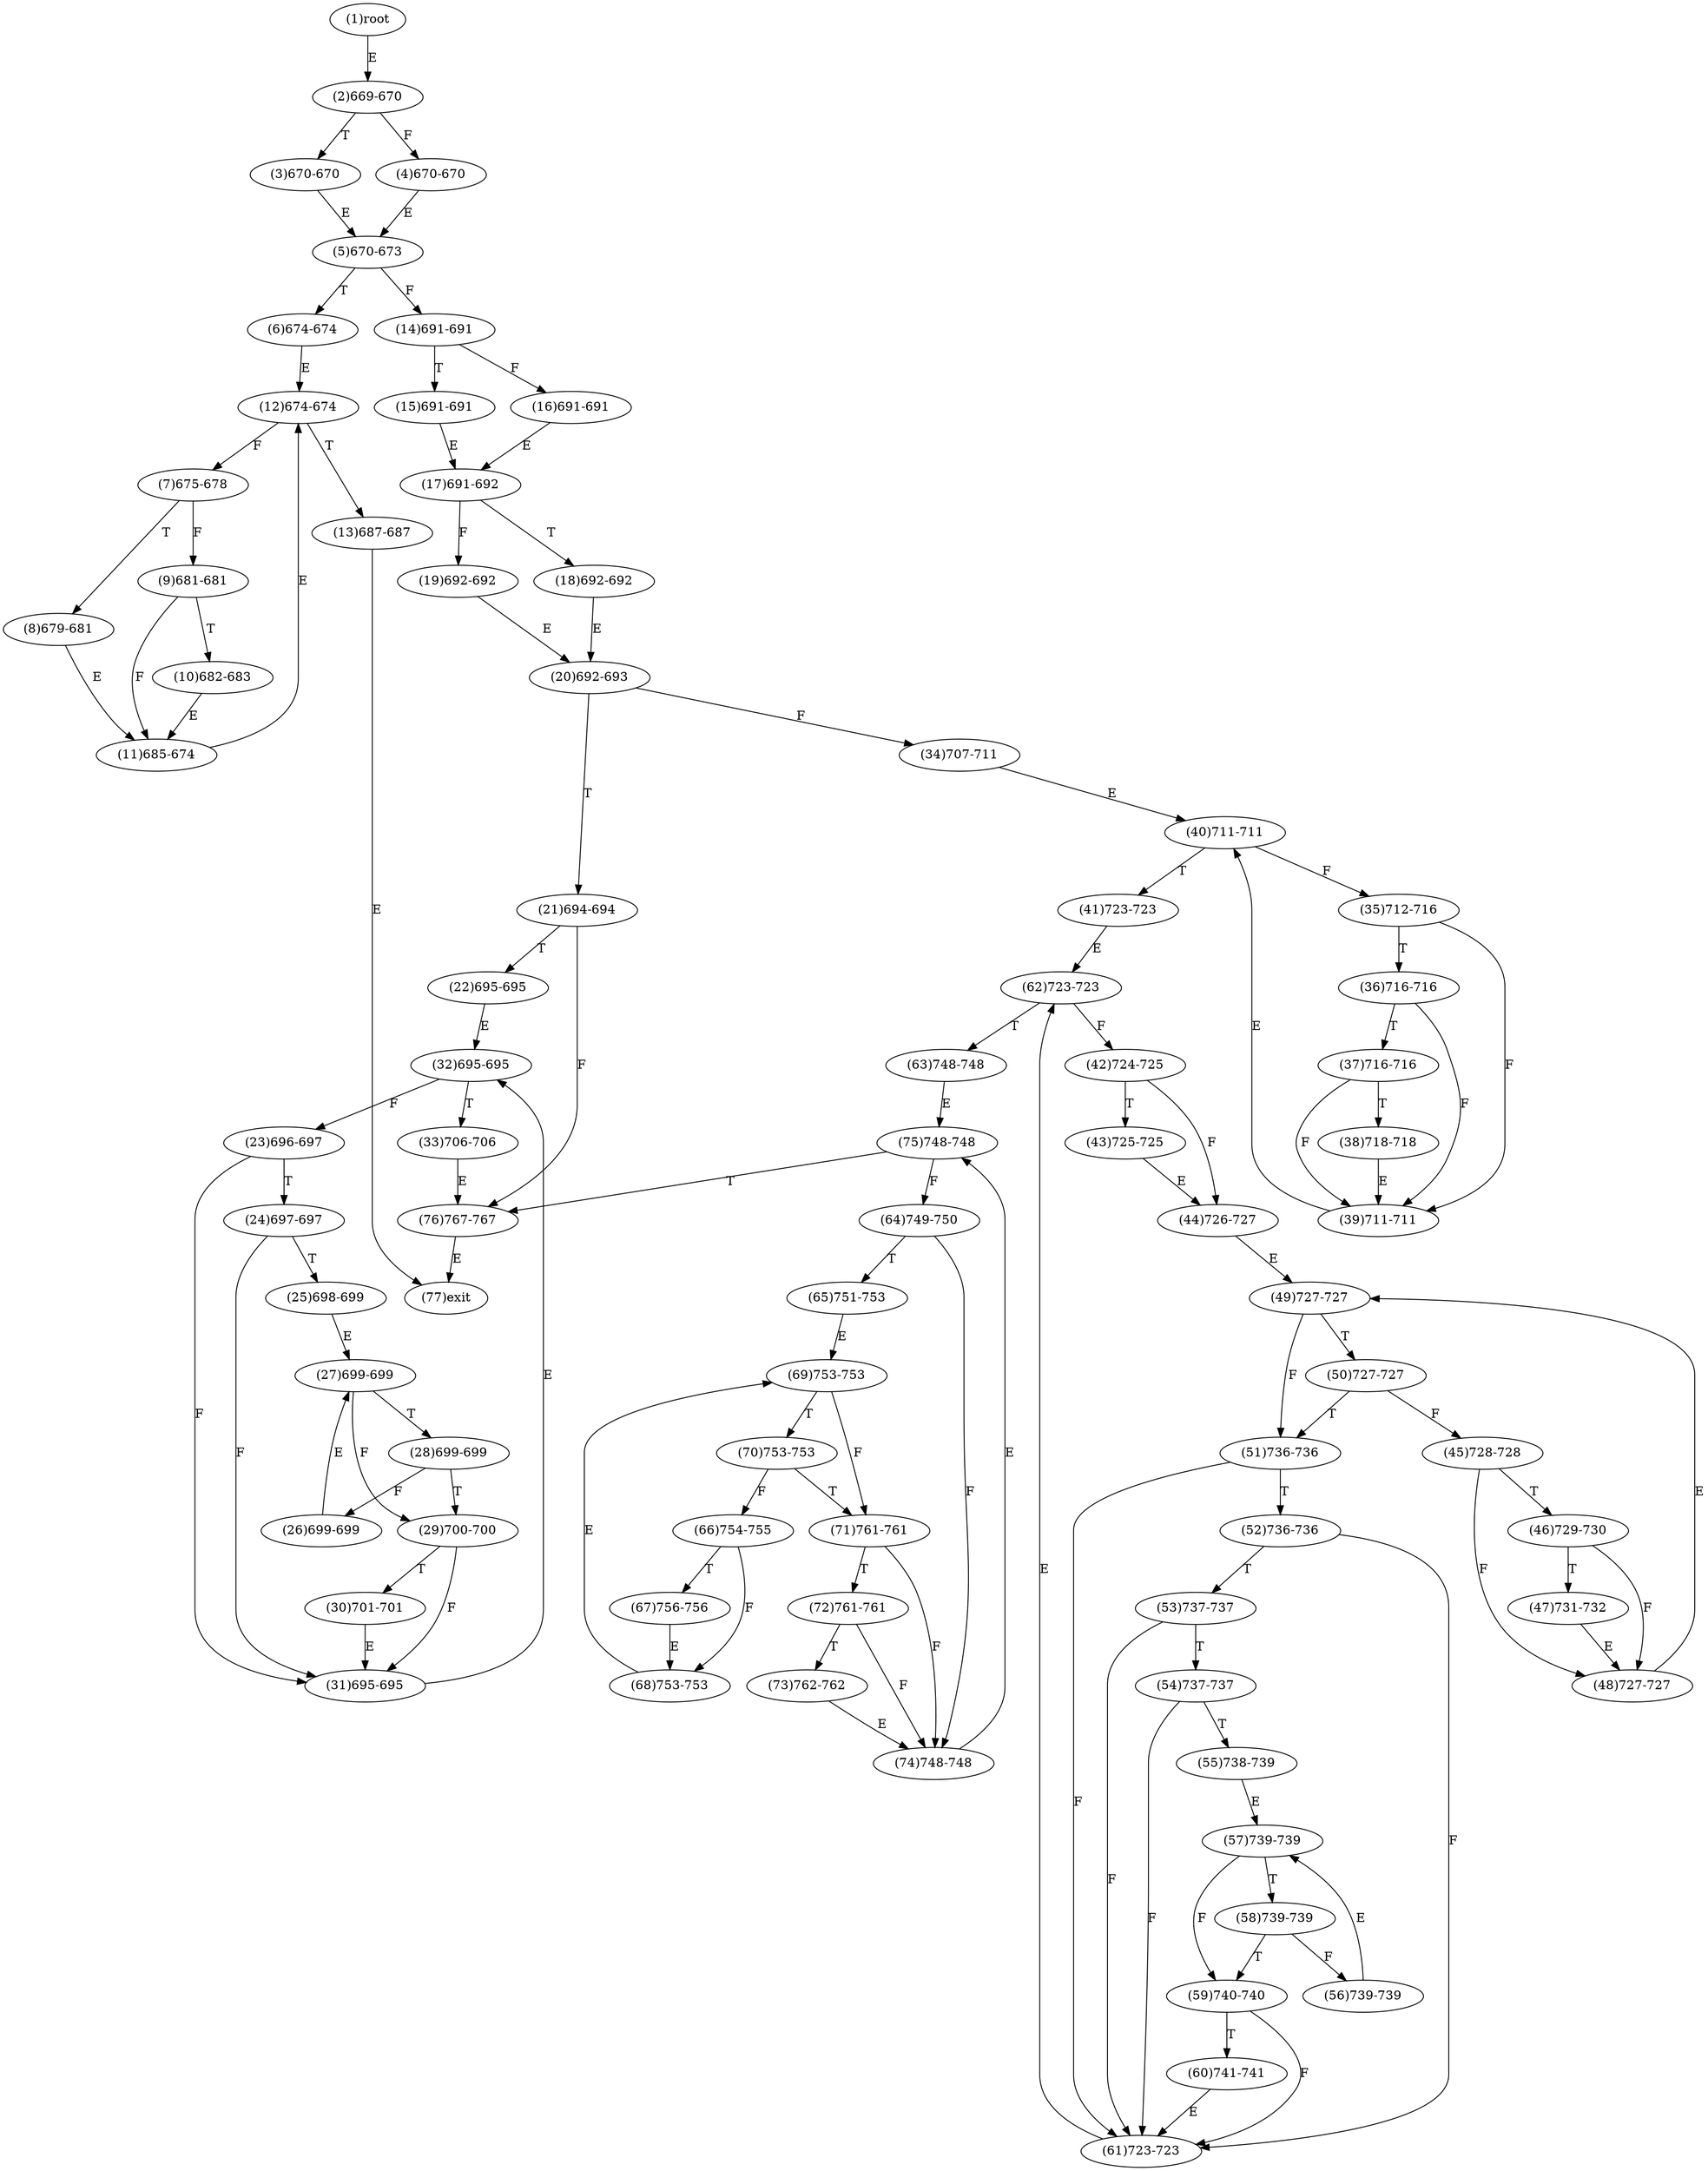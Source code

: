 digraph "" { 
1[ label="(1)root"];
2[ label="(2)669-670"];
3[ label="(3)670-670"];
4[ label="(4)670-670"];
5[ label="(5)670-673"];
6[ label="(6)674-674"];
7[ label="(7)675-678"];
8[ label="(8)679-681"];
9[ label="(9)681-681"];
10[ label="(10)682-683"];
11[ label="(11)685-674"];
12[ label="(12)674-674"];
13[ label="(13)687-687"];
14[ label="(14)691-691"];
15[ label="(15)691-691"];
17[ label="(17)691-692"];
16[ label="(16)691-691"];
19[ label="(19)692-692"];
18[ label="(18)692-692"];
21[ label="(21)694-694"];
20[ label="(20)692-693"];
23[ label="(23)696-697"];
22[ label="(22)695-695"];
25[ label="(25)698-699"];
24[ label="(24)697-697"];
27[ label="(27)699-699"];
26[ label="(26)699-699"];
29[ label="(29)700-700"];
28[ label="(28)699-699"];
31[ label="(31)695-695"];
30[ label="(30)701-701"];
34[ label="(34)707-711"];
35[ label="(35)712-716"];
32[ label="(32)695-695"];
33[ label="(33)706-706"];
38[ label="(38)718-718"];
39[ label="(39)711-711"];
36[ label="(36)716-716"];
37[ label="(37)716-716"];
42[ label="(42)724-725"];
43[ label="(43)725-725"];
40[ label="(40)711-711"];
41[ label="(41)723-723"];
46[ label="(46)729-730"];
47[ label="(47)731-732"];
44[ label="(44)726-727"];
45[ label="(45)728-728"];
51[ label="(51)736-736"];
50[ label="(50)727-727"];
49[ label="(49)727-727"];
48[ label="(48)727-727"];
55[ label="(55)738-739"];
54[ label="(54)737-737"];
53[ label="(53)737-737"];
52[ label="(52)736-736"];
59[ label="(59)740-740"];
58[ label="(58)739-739"];
57[ label="(57)739-739"];
56[ label="(56)739-739"];
63[ label="(63)748-748"];
62[ label="(62)723-723"];
61[ label="(61)723-723"];
60[ label="(60)741-741"];
68[ label="(68)753-753"];
69[ label="(69)753-753"];
70[ label="(70)753-753"];
71[ label="(71)761-761"];
64[ label="(64)749-750"];
65[ label="(65)751-753"];
66[ label="(66)754-755"];
67[ label="(67)756-756"];
76[ label="(76)767-767"];
77[ label="(77)exit"];
72[ label="(72)761-761"];
73[ label="(73)762-762"];
74[ label="(74)748-748"];
75[ label="(75)748-748"];
1->2[ label="E"];
2->4[ label="F"];
2->3[ label="T"];
3->5[ label="E"];
4->5[ label="E"];
5->14[ label="F"];
5->6[ label="T"];
6->12[ label="E"];
7->9[ label="F"];
7->8[ label="T"];
8->11[ label="E"];
9->11[ label="F"];
9->10[ label="T"];
10->11[ label="E"];
11->12[ label="E"];
12->7[ label="F"];
12->13[ label="T"];
13->77[ label="E"];
14->16[ label="F"];
14->15[ label="T"];
15->17[ label="E"];
16->17[ label="E"];
17->19[ label="F"];
17->18[ label="T"];
18->20[ label="E"];
19->20[ label="E"];
20->34[ label="F"];
20->21[ label="T"];
21->76[ label="F"];
21->22[ label="T"];
22->32[ label="E"];
23->31[ label="F"];
23->24[ label="T"];
24->31[ label="F"];
24->25[ label="T"];
25->27[ label="E"];
26->27[ label="E"];
27->29[ label="F"];
27->28[ label="T"];
28->26[ label="F"];
28->29[ label="T"];
29->31[ label="F"];
29->30[ label="T"];
30->31[ label="E"];
31->32[ label="E"];
32->23[ label="F"];
32->33[ label="T"];
33->76[ label="E"];
34->40[ label="E"];
35->39[ label="F"];
35->36[ label="T"];
36->39[ label="F"];
36->37[ label="T"];
37->39[ label="F"];
37->38[ label="T"];
38->39[ label="E"];
39->40[ label="E"];
40->35[ label="F"];
40->41[ label="T"];
41->62[ label="E"];
42->44[ label="F"];
42->43[ label="T"];
43->44[ label="E"];
44->49[ label="E"];
45->48[ label="F"];
45->46[ label="T"];
46->48[ label="F"];
46->47[ label="T"];
47->48[ label="E"];
48->49[ label="E"];
49->51[ label="F"];
49->50[ label="T"];
50->45[ label="F"];
50->51[ label="T"];
51->61[ label="F"];
51->52[ label="T"];
52->61[ label="F"];
52->53[ label="T"];
53->61[ label="F"];
53->54[ label="T"];
54->61[ label="F"];
54->55[ label="T"];
55->57[ label="E"];
56->57[ label="E"];
57->59[ label="F"];
57->58[ label="T"];
58->56[ label="F"];
58->59[ label="T"];
59->61[ label="F"];
59->60[ label="T"];
60->61[ label="E"];
61->62[ label="E"];
62->42[ label="F"];
62->63[ label="T"];
63->75[ label="E"];
64->74[ label="F"];
64->65[ label="T"];
65->69[ label="E"];
66->68[ label="F"];
66->67[ label="T"];
67->68[ label="E"];
68->69[ label="E"];
69->71[ label="F"];
69->70[ label="T"];
70->66[ label="F"];
70->71[ label="T"];
71->74[ label="F"];
71->72[ label="T"];
72->74[ label="F"];
72->73[ label="T"];
73->74[ label="E"];
74->75[ label="E"];
75->64[ label="F"];
75->76[ label="T"];
76->77[ label="E"];
}